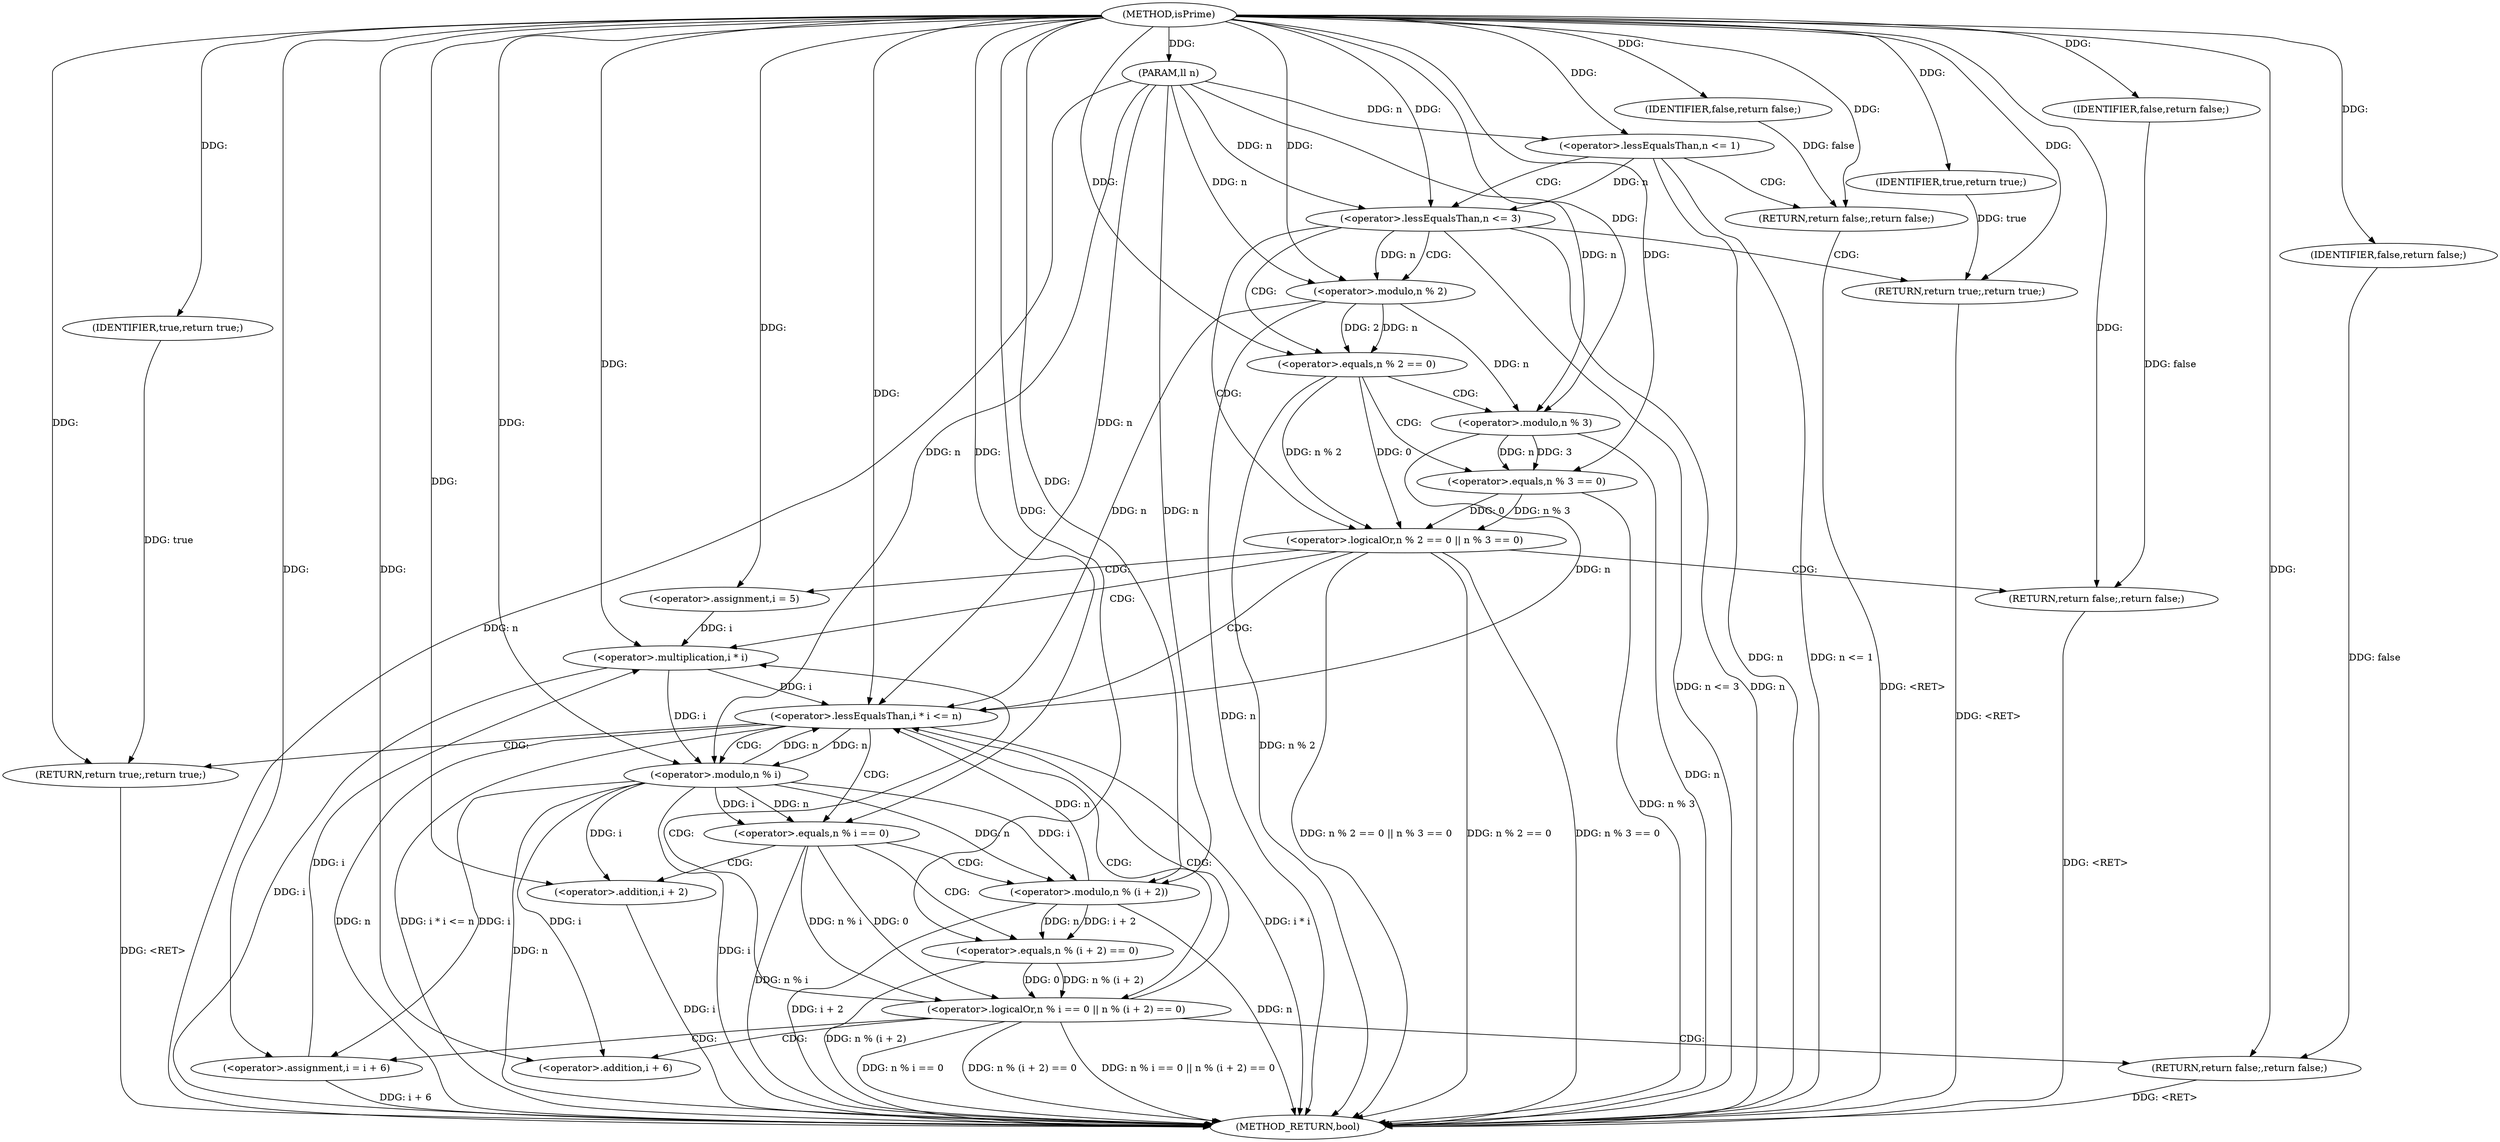 digraph "isPrime" {  
"1000154" [label = "(METHOD,isPrime)" ]
"1000216" [label = "(METHOD_RETURN,bool)" ]
"1000155" [label = "(PARAM,ll n)" ]
"1000214" [label = "(RETURN,return true;,return true;)" ]
"1000158" [label = "(<operator>.lessEqualsThan,n <= 1)" ]
"1000161" [label = "(RETURN,return false;,return false;)" ]
"1000164" [label = "(<operator>.lessEqualsThan,n <= 3)" ]
"1000167" [label = "(RETURN,return true;,return true;)" ]
"1000170" [label = "(<operator>.logicalOr,n % 2 == 0 || n % 3 == 0)" ]
"1000181" [label = "(RETURN,return false;,return false;)" ]
"1000185" [label = "(<operator>.assignment,i = 5)" ]
"1000188" [label = "(<operator>.lessEqualsThan,i * i <= n)" ]
"1000193" [label = "(<operator>.assignment,i = i + 6)" ]
"1000215" [label = "(IDENTIFIER,true,return true;)" ]
"1000162" [label = "(IDENTIFIER,false,return false;)" ]
"1000168" [label = "(IDENTIFIER,true,return true;)" ]
"1000182" [label = "(IDENTIFIER,false,return false;)" ]
"1000199" [label = "(<operator>.logicalOr,n % i == 0 || n % (i + 2) == 0)" ]
"1000212" [label = "(RETURN,return false;,return false;)" ]
"1000171" [label = "(<operator>.equals,n % 2 == 0)" ]
"1000176" [label = "(<operator>.equals,n % 3 == 0)" ]
"1000189" [label = "(<operator>.multiplication,i * i)" ]
"1000195" [label = "(<operator>.addition,i + 6)" ]
"1000213" [label = "(IDENTIFIER,false,return false;)" ]
"1000172" [label = "(<operator>.modulo,n % 2)" ]
"1000177" [label = "(<operator>.modulo,n % 3)" ]
"1000200" [label = "(<operator>.equals,n % i == 0)" ]
"1000205" [label = "(<operator>.equals,n % (i + 2) == 0)" ]
"1000201" [label = "(<operator>.modulo,n % i)" ]
"1000206" [label = "(<operator>.modulo,n % (i + 2))" ]
"1000208" [label = "(<operator>.addition,i + 2)" ]
  "1000155" -> "1000216"  [ label = "DDG: n"] 
  "1000158" -> "1000216"  [ label = "DDG: n"] 
  "1000158" -> "1000216"  [ label = "DDG: n <= 1"] 
  "1000164" -> "1000216"  [ label = "DDG: n"] 
  "1000164" -> "1000216"  [ label = "DDG: n <= 3"] 
  "1000172" -> "1000216"  [ label = "DDG: n"] 
  "1000171" -> "1000216"  [ label = "DDG: n % 2"] 
  "1000170" -> "1000216"  [ label = "DDG: n % 2 == 0"] 
  "1000177" -> "1000216"  [ label = "DDG: n"] 
  "1000176" -> "1000216"  [ label = "DDG: n % 3"] 
  "1000170" -> "1000216"  [ label = "DDG: n % 3 == 0"] 
  "1000170" -> "1000216"  [ label = "DDG: n % 2 == 0 || n % 3 == 0"] 
  "1000189" -> "1000216"  [ label = "DDG: i"] 
  "1000188" -> "1000216"  [ label = "DDG: i * i"] 
  "1000188" -> "1000216"  [ label = "DDG: n"] 
  "1000188" -> "1000216"  [ label = "DDG: i * i <= n"] 
  "1000201" -> "1000216"  [ label = "DDG: n"] 
  "1000201" -> "1000216"  [ label = "DDG: i"] 
  "1000200" -> "1000216"  [ label = "DDG: n % i"] 
  "1000199" -> "1000216"  [ label = "DDG: n % i == 0"] 
  "1000206" -> "1000216"  [ label = "DDG: n"] 
  "1000208" -> "1000216"  [ label = "DDG: i"] 
  "1000206" -> "1000216"  [ label = "DDG: i + 2"] 
  "1000205" -> "1000216"  [ label = "DDG: n % (i + 2)"] 
  "1000199" -> "1000216"  [ label = "DDG: n % (i + 2) == 0"] 
  "1000199" -> "1000216"  [ label = "DDG: n % i == 0 || n % (i + 2) == 0"] 
  "1000193" -> "1000216"  [ label = "DDG: i + 6"] 
  "1000161" -> "1000216"  [ label = "DDG: <RET>"] 
  "1000181" -> "1000216"  [ label = "DDG: <RET>"] 
  "1000214" -> "1000216"  [ label = "DDG: <RET>"] 
  "1000212" -> "1000216"  [ label = "DDG: <RET>"] 
  "1000167" -> "1000216"  [ label = "DDG: <RET>"] 
  "1000154" -> "1000155"  [ label = "DDG: "] 
  "1000215" -> "1000214"  [ label = "DDG: true"] 
  "1000154" -> "1000214"  [ label = "DDG: "] 
  "1000162" -> "1000161"  [ label = "DDG: false"] 
  "1000154" -> "1000161"  [ label = "DDG: "] 
  "1000168" -> "1000167"  [ label = "DDG: true"] 
  "1000154" -> "1000167"  [ label = "DDG: "] 
  "1000182" -> "1000181"  [ label = "DDG: false"] 
  "1000154" -> "1000181"  [ label = "DDG: "] 
  "1000154" -> "1000185"  [ label = "DDG: "] 
  "1000154" -> "1000193"  [ label = "DDG: "] 
  "1000201" -> "1000193"  [ label = "DDG: i"] 
  "1000154" -> "1000215"  [ label = "DDG: "] 
  "1000155" -> "1000158"  [ label = "DDG: n"] 
  "1000154" -> "1000158"  [ label = "DDG: "] 
  "1000154" -> "1000162"  [ label = "DDG: "] 
  "1000158" -> "1000164"  [ label = "DDG: n"] 
  "1000155" -> "1000164"  [ label = "DDG: n"] 
  "1000154" -> "1000164"  [ label = "DDG: "] 
  "1000154" -> "1000168"  [ label = "DDG: "] 
  "1000171" -> "1000170"  [ label = "DDG: n % 2"] 
  "1000171" -> "1000170"  [ label = "DDG: 0"] 
  "1000176" -> "1000170"  [ label = "DDG: 0"] 
  "1000176" -> "1000170"  [ label = "DDG: n % 3"] 
  "1000154" -> "1000182"  [ label = "DDG: "] 
  "1000189" -> "1000188"  [ label = "DDG: i"] 
  "1000172" -> "1000188"  [ label = "DDG: n"] 
  "1000177" -> "1000188"  [ label = "DDG: n"] 
  "1000201" -> "1000188"  [ label = "DDG: n"] 
  "1000206" -> "1000188"  [ label = "DDG: n"] 
  "1000155" -> "1000188"  [ label = "DDG: n"] 
  "1000154" -> "1000188"  [ label = "DDG: "] 
  "1000213" -> "1000212"  [ label = "DDG: false"] 
  "1000154" -> "1000212"  [ label = "DDG: "] 
  "1000172" -> "1000171"  [ label = "DDG: 2"] 
  "1000172" -> "1000171"  [ label = "DDG: n"] 
  "1000154" -> "1000171"  [ label = "DDG: "] 
  "1000177" -> "1000176"  [ label = "DDG: 3"] 
  "1000177" -> "1000176"  [ label = "DDG: n"] 
  "1000154" -> "1000176"  [ label = "DDG: "] 
  "1000185" -> "1000189"  [ label = "DDG: i"] 
  "1000193" -> "1000189"  [ label = "DDG: i"] 
  "1000154" -> "1000189"  [ label = "DDG: "] 
  "1000201" -> "1000195"  [ label = "DDG: i"] 
  "1000154" -> "1000195"  [ label = "DDG: "] 
  "1000200" -> "1000199"  [ label = "DDG: n % i"] 
  "1000200" -> "1000199"  [ label = "DDG: 0"] 
  "1000205" -> "1000199"  [ label = "DDG: n % (i + 2)"] 
  "1000205" -> "1000199"  [ label = "DDG: 0"] 
  "1000154" -> "1000213"  [ label = "DDG: "] 
  "1000164" -> "1000172"  [ label = "DDG: n"] 
  "1000155" -> "1000172"  [ label = "DDG: n"] 
  "1000154" -> "1000172"  [ label = "DDG: "] 
  "1000172" -> "1000177"  [ label = "DDG: n"] 
  "1000155" -> "1000177"  [ label = "DDG: n"] 
  "1000154" -> "1000177"  [ label = "DDG: "] 
  "1000201" -> "1000200"  [ label = "DDG: n"] 
  "1000201" -> "1000200"  [ label = "DDG: i"] 
  "1000154" -> "1000200"  [ label = "DDG: "] 
  "1000206" -> "1000205"  [ label = "DDG: n"] 
  "1000206" -> "1000205"  [ label = "DDG: i + 2"] 
  "1000154" -> "1000205"  [ label = "DDG: "] 
  "1000188" -> "1000201"  [ label = "DDG: n"] 
  "1000155" -> "1000201"  [ label = "DDG: n"] 
  "1000154" -> "1000201"  [ label = "DDG: "] 
  "1000189" -> "1000201"  [ label = "DDG: i"] 
  "1000201" -> "1000206"  [ label = "DDG: n"] 
  "1000155" -> "1000206"  [ label = "DDG: n"] 
  "1000154" -> "1000206"  [ label = "DDG: "] 
  "1000201" -> "1000206"  [ label = "DDG: i"] 
  "1000201" -> "1000208"  [ label = "DDG: i"] 
  "1000154" -> "1000208"  [ label = "DDG: "] 
  "1000158" -> "1000164"  [ label = "CDG: "] 
  "1000158" -> "1000161"  [ label = "CDG: "] 
  "1000164" -> "1000172"  [ label = "CDG: "] 
  "1000164" -> "1000167"  [ label = "CDG: "] 
  "1000164" -> "1000170"  [ label = "CDG: "] 
  "1000164" -> "1000171"  [ label = "CDG: "] 
  "1000170" -> "1000189"  [ label = "CDG: "] 
  "1000170" -> "1000188"  [ label = "CDG: "] 
  "1000170" -> "1000181"  [ label = "CDG: "] 
  "1000170" -> "1000185"  [ label = "CDG: "] 
  "1000188" -> "1000200"  [ label = "CDG: "] 
  "1000188" -> "1000199"  [ label = "CDG: "] 
  "1000188" -> "1000214"  [ label = "CDG: "] 
  "1000188" -> "1000201"  [ label = "CDG: "] 
  "1000171" -> "1000176"  [ label = "CDG: "] 
  "1000171" -> "1000177"  [ label = "CDG: "] 
  "1000199" -> "1000195"  [ label = "CDG: "] 
  "1000199" -> "1000212"  [ label = "CDG: "] 
  "1000199" -> "1000189"  [ label = "CDG: "] 
  "1000199" -> "1000188"  [ label = "CDG: "] 
  "1000199" -> "1000193"  [ label = "CDG: "] 
  "1000200" -> "1000208"  [ label = "CDG: "] 
  "1000200" -> "1000206"  [ label = "CDG: "] 
  "1000200" -> "1000205"  [ label = "CDG: "] 
}
